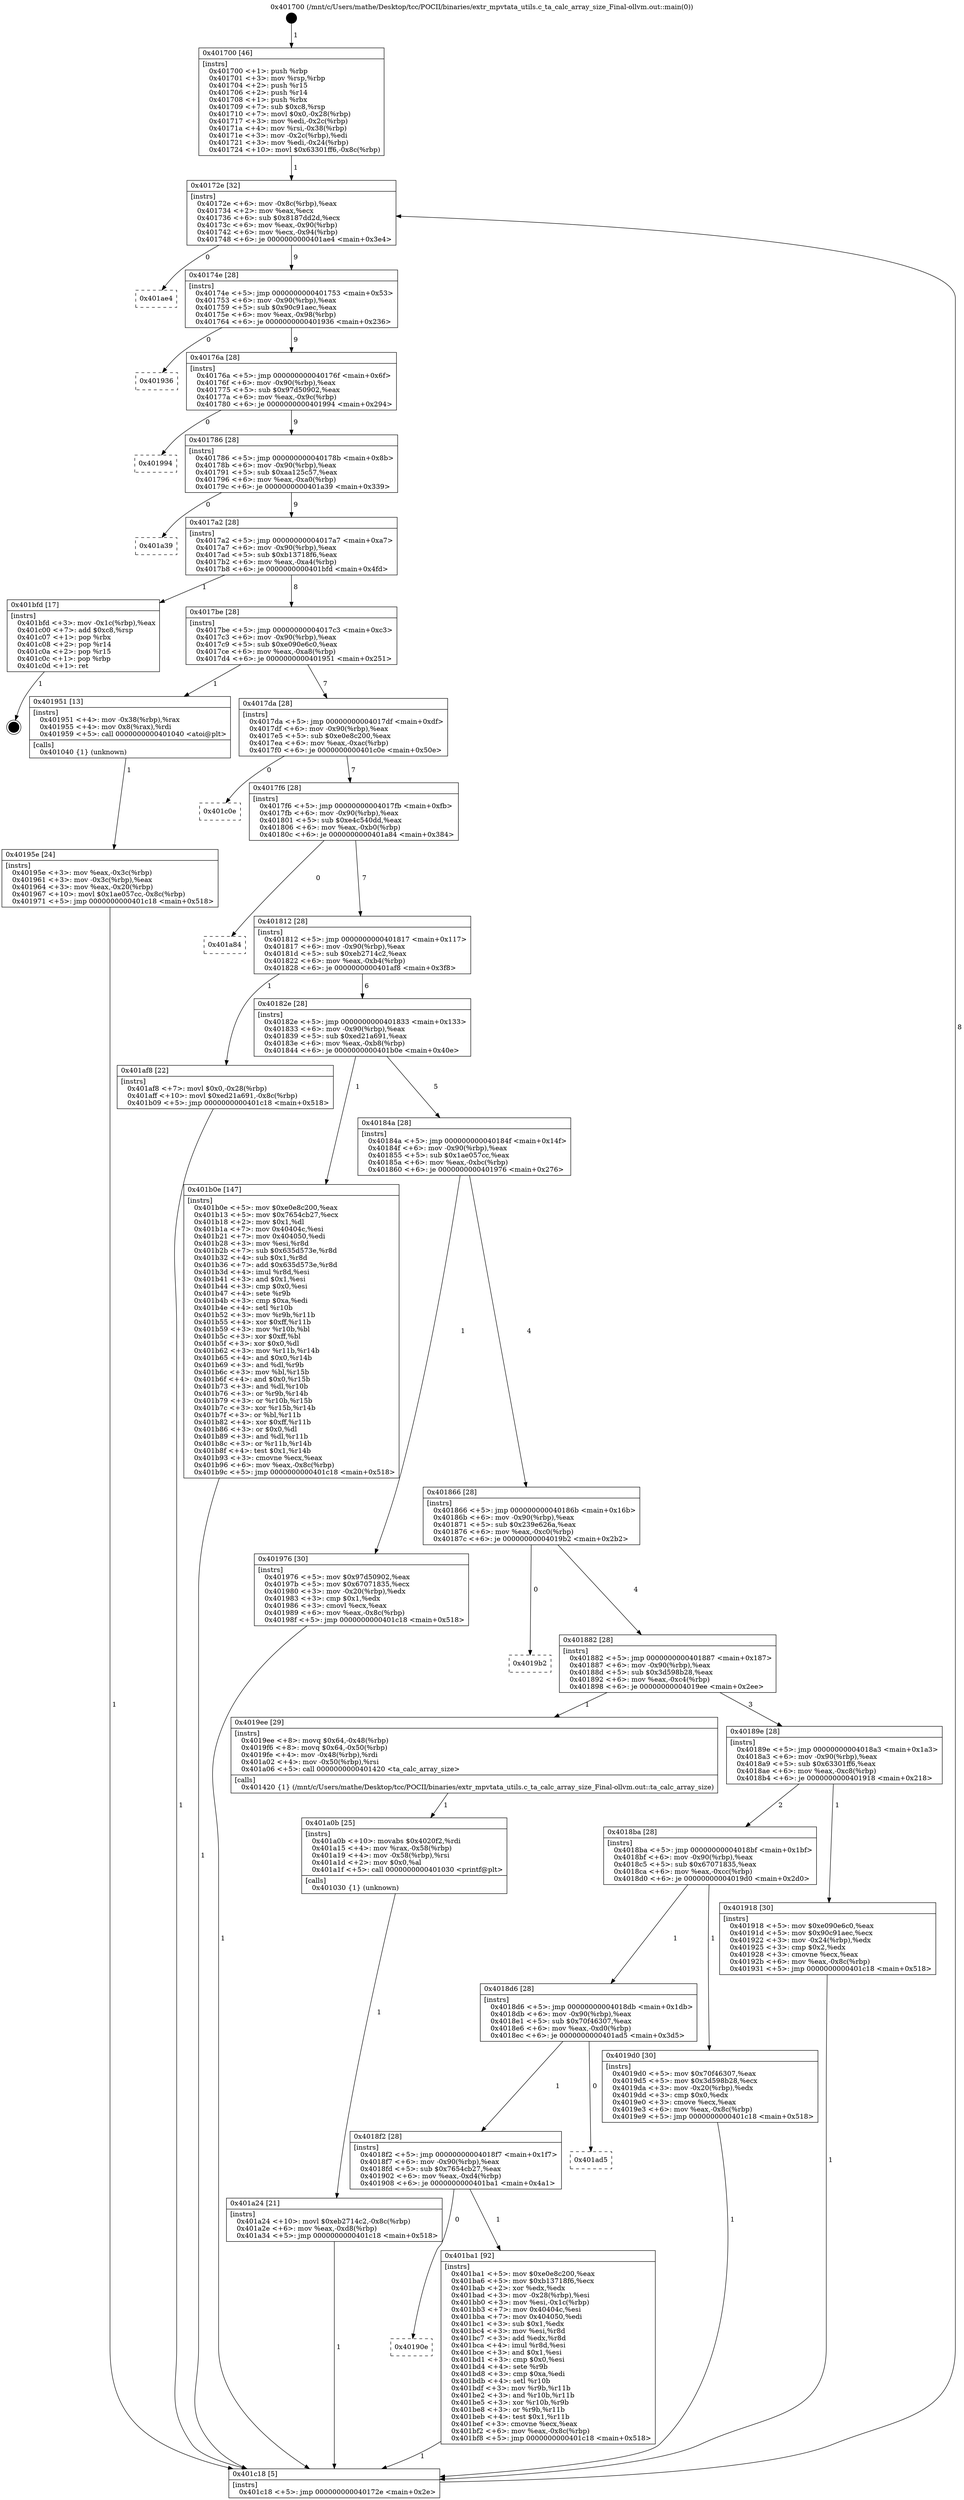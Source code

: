 digraph "0x401700" {
  label = "0x401700 (/mnt/c/Users/mathe/Desktop/tcc/POCII/binaries/extr_mpvtata_utils.c_ta_calc_array_size_Final-ollvm.out::main(0))"
  labelloc = "t"
  node[shape=record]

  Entry [label="",width=0.3,height=0.3,shape=circle,fillcolor=black,style=filled]
  "0x40172e" [label="{
     0x40172e [32]\l
     | [instrs]\l
     &nbsp;&nbsp;0x40172e \<+6\>: mov -0x8c(%rbp),%eax\l
     &nbsp;&nbsp;0x401734 \<+2\>: mov %eax,%ecx\l
     &nbsp;&nbsp;0x401736 \<+6\>: sub $0x8187dd2d,%ecx\l
     &nbsp;&nbsp;0x40173c \<+6\>: mov %eax,-0x90(%rbp)\l
     &nbsp;&nbsp;0x401742 \<+6\>: mov %ecx,-0x94(%rbp)\l
     &nbsp;&nbsp;0x401748 \<+6\>: je 0000000000401ae4 \<main+0x3e4\>\l
  }"]
  "0x401ae4" [label="{
     0x401ae4\l
  }", style=dashed]
  "0x40174e" [label="{
     0x40174e [28]\l
     | [instrs]\l
     &nbsp;&nbsp;0x40174e \<+5\>: jmp 0000000000401753 \<main+0x53\>\l
     &nbsp;&nbsp;0x401753 \<+6\>: mov -0x90(%rbp),%eax\l
     &nbsp;&nbsp;0x401759 \<+5\>: sub $0x90c91aec,%eax\l
     &nbsp;&nbsp;0x40175e \<+6\>: mov %eax,-0x98(%rbp)\l
     &nbsp;&nbsp;0x401764 \<+6\>: je 0000000000401936 \<main+0x236\>\l
  }"]
  Exit [label="",width=0.3,height=0.3,shape=circle,fillcolor=black,style=filled,peripheries=2]
  "0x401936" [label="{
     0x401936\l
  }", style=dashed]
  "0x40176a" [label="{
     0x40176a [28]\l
     | [instrs]\l
     &nbsp;&nbsp;0x40176a \<+5\>: jmp 000000000040176f \<main+0x6f\>\l
     &nbsp;&nbsp;0x40176f \<+6\>: mov -0x90(%rbp),%eax\l
     &nbsp;&nbsp;0x401775 \<+5\>: sub $0x97d50902,%eax\l
     &nbsp;&nbsp;0x40177a \<+6\>: mov %eax,-0x9c(%rbp)\l
     &nbsp;&nbsp;0x401780 \<+6\>: je 0000000000401994 \<main+0x294\>\l
  }"]
  "0x40190e" [label="{
     0x40190e\l
  }", style=dashed]
  "0x401994" [label="{
     0x401994\l
  }", style=dashed]
  "0x401786" [label="{
     0x401786 [28]\l
     | [instrs]\l
     &nbsp;&nbsp;0x401786 \<+5\>: jmp 000000000040178b \<main+0x8b\>\l
     &nbsp;&nbsp;0x40178b \<+6\>: mov -0x90(%rbp),%eax\l
     &nbsp;&nbsp;0x401791 \<+5\>: sub $0xaa125c57,%eax\l
     &nbsp;&nbsp;0x401796 \<+6\>: mov %eax,-0xa0(%rbp)\l
     &nbsp;&nbsp;0x40179c \<+6\>: je 0000000000401a39 \<main+0x339\>\l
  }"]
  "0x401ba1" [label="{
     0x401ba1 [92]\l
     | [instrs]\l
     &nbsp;&nbsp;0x401ba1 \<+5\>: mov $0xe0e8c200,%eax\l
     &nbsp;&nbsp;0x401ba6 \<+5\>: mov $0xb13718f6,%ecx\l
     &nbsp;&nbsp;0x401bab \<+2\>: xor %edx,%edx\l
     &nbsp;&nbsp;0x401bad \<+3\>: mov -0x28(%rbp),%esi\l
     &nbsp;&nbsp;0x401bb0 \<+3\>: mov %esi,-0x1c(%rbp)\l
     &nbsp;&nbsp;0x401bb3 \<+7\>: mov 0x40404c,%esi\l
     &nbsp;&nbsp;0x401bba \<+7\>: mov 0x404050,%edi\l
     &nbsp;&nbsp;0x401bc1 \<+3\>: sub $0x1,%edx\l
     &nbsp;&nbsp;0x401bc4 \<+3\>: mov %esi,%r8d\l
     &nbsp;&nbsp;0x401bc7 \<+3\>: add %edx,%r8d\l
     &nbsp;&nbsp;0x401bca \<+4\>: imul %r8d,%esi\l
     &nbsp;&nbsp;0x401bce \<+3\>: and $0x1,%esi\l
     &nbsp;&nbsp;0x401bd1 \<+3\>: cmp $0x0,%esi\l
     &nbsp;&nbsp;0x401bd4 \<+4\>: sete %r9b\l
     &nbsp;&nbsp;0x401bd8 \<+3\>: cmp $0xa,%edi\l
     &nbsp;&nbsp;0x401bdb \<+4\>: setl %r10b\l
     &nbsp;&nbsp;0x401bdf \<+3\>: mov %r9b,%r11b\l
     &nbsp;&nbsp;0x401be2 \<+3\>: and %r10b,%r11b\l
     &nbsp;&nbsp;0x401be5 \<+3\>: xor %r10b,%r9b\l
     &nbsp;&nbsp;0x401be8 \<+3\>: or %r9b,%r11b\l
     &nbsp;&nbsp;0x401beb \<+4\>: test $0x1,%r11b\l
     &nbsp;&nbsp;0x401bef \<+3\>: cmovne %ecx,%eax\l
     &nbsp;&nbsp;0x401bf2 \<+6\>: mov %eax,-0x8c(%rbp)\l
     &nbsp;&nbsp;0x401bf8 \<+5\>: jmp 0000000000401c18 \<main+0x518\>\l
  }"]
  "0x401a39" [label="{
     0x401a39\l
  }", style=dashed]
  "0x4017a2" [label="{
     0x4017a2 [28]\l
     | [instrs]\l
     &nbsp;&nbsp;0x4017a2 \<+5\>: jmp 00000000004017a7 \<main+0xa7\>\l
     &nbsp;&nbsp;0x4017a7 \<+6\>: mov -0x90(%rbp),%eax\l
     &nbsp;&nbsp;0x4017ad \<+5\>: sub $0xb13718f6,%eax\l
     &nbsp;&nbsp;0x4017b2 \<+6\>: mov %eax,-0xa4(%rbp)\l
     &nbsp;&nbsp;0x4017b8 \<+6\>: je 0000000000401bfd \<main+0x4fd\>\l
  }"]
  "0x4018f2" [label="{
     0x4018f2 [28]\l
     | [instrs]\l
     &nbsp;&nbsp;0x4018f2 \<+5\>: jmp 00000000004018f7 \<main+0x1f7\>\l
     &nbsp;&nbsp;0x4018f7 \<+6\>: mov -0x90(%rbp),%eax\l
     &nbsp;&nbsp;0x4018fd \<+5\>: sub $0x7654cb27,%eax\l
     &nbsp;&nbsp;0x401902 \<+6\>: mov %eax,-0xd4(%rbp)\l
     &nbsp;&nbsp;0x401908 \<+6\>: je 0000000000401ba1 \<main+0x4a1\>\l
  }"]
  "0x401bfd" [label="{
     0x401bfd [17]\l
     | [instrs]\l
     &nbsp;&nbsp;0x401bfd \<+3\>: mov -0x1c(%rbp),%eax\l
     &nbsp;&nbsp;0x401c00 \<+7\>: add $0xc8,%rsp\l
     &nbsp;&nbsp;0x401c07 \<+1\>: pop %rbx\l
     &nbsp;&nbsp;0x401c08 \<+2\>: pop %r14\l
     &nbsp;&nbsp;0x401c0a \<+2\>: pop %r15\l
     &nbsp;&nbsp;0x401c0c \<+1\>: pop %rbp\l
     &nbsp;&nbsp;0x401c0d \<+1\>: ret\l
  }"]
  "0x4017be" [label="{
     0x4017be [28]\l
     | [instrs]\l
     &nbsp;&nbsp;0x4017be \<+5\>: jmp 00000000004017c3 \<main+0xc3\>\l
     &nbsp;&nbsp;0x4017c3 \<+6\>: mov -0x90(%rbp),%eax\l
     &nbsp;&nbsp;0x4017c9 \<+5\>: sub $0xe090e6c0,%eax\l
     &nbsp;&nbsp;0x4017ce \<+6\>: mov %eax,-0xa8(%rbp)\l
     &nbsp;&nbsp;0x4017d4 \<+6\>: je 0000000000401951 \<main+0x251\>\l
  }"]
  "0x401ad5" [label="{
     0x401ad5\l
  }", style=dashed]
  "0x401951" [label="{
     0x401951 [13]\l
     | [instrs]\l
     &nbsp;&nbsp;0x401951 \<+4\>: mov -0x38(%rbp),%rax\l
     &nbsp;&nbsp;0x401955 \<+4\>: mov 0x8(%rax),%rdi\l
     &nbsp;&nbsp;0x401959 \<+5\>: call 0000000000401040 \<atoi@plt\>\l
     | [calls]\l
     &nbsp;&nbsp;0x401040 \{1\} (unknown)\l
  }"]
  "0x4017da" [label="{
     0x4017da [28]\l
     | [instrs]\l
     &nbsp;&nbsp;0x4017da \<+5\>: jmp 00000000004017df \<main+0xdf\>\l
     &nbsp;&nbsp;0x4017df \<+6\>: mov -0x90(%rbp),%eax\l
     &nbsp;&nbsp;0x4017e5 \<+5\>: sub $0xe0e8c200,%eax\l
     &nbsp;&nbsp;0x4017ea \<+6\>: mov %eax,-0xac(%rbp)\l
     &nbsp;&nbsp;0x4017f0 \<+6\>: je 0000000000401c0e \<main+0x50e\>\l
  }"]
  "0x401a24" [label="{
     0x401a24 [21]\l
     | [instrs]\l
     &nbsp;&nbsp;0x401a24 \<+10\>: movl $0xeb2714c2,-0x8c(%rbp)\l
     &nbsp;&nbsp;0x401a2e \<+6\>: mov %eax,-0xd8(%rbp)\l
     &nbsp;&nbsp;0x401a34 \<+5\>: jmp 0000000000401c18 \<main+0x518\>\l
  }"]
  "0x401c0e" [label="{
     0x401c0e\l
  }", style=dashed]
  "0x4017f6" [label="{
     0x4017f6 [28]\l
     | [instrs]\l
     &nbsp;&nbsp;0x4017f6 \<+5\>: jmp 00000000004017fb \<main+0xfb\>\l
     &nbsp;&nbsp;0x4017fb \<+6\>: mov -0x90(%rbp),%eax\l
     &nbsp;&nbsp;0x401801 \<+5\>: sub $0xe4c540dd,%eax\l
     &nbsp;&nbsp;0x401806 \<+6\>: mov %eax,-0xb0(%rbp)\l
     &nbsp;&nbsp;0x40180c \<+6\>: je 0000000000401a84 \<main+0x384\>\l
  }"]
  "0x401a0b" [label="{
     0x401a0b [25]\l
     | [instrs]\l
     &nbsp;&nbsp;0x401a0b \<+10\>: movabs $0x4020f2,%rdi\l
     &nbsp;&nbsp;0x401a15 \<+4\>: mov %rax,-0x58(%rbp)\l
     &nbsp;&nbsp;0x401a19 \<+4\>: mov -0x58(%rbp),%rsi\l
     &nbsp;&nbsp;0x401a1d \<+2\>: mov $0x0,%al\l
     &nbsp;&nbsp;0x401a1f \<+5\>: call 0000000000401030 \<printf@plt\>\l
     | [calls]\l
     &nbsp;&nbsp;0x401030 \{1\} (unknown)\l
  }"]
  "0x401a84" [label="{
     0x401a84\l
  }", style=dashed]
  "0x401812" [label="{
     0x401812 [28]\l
     | [instrs]\l
     &nbsp;&nbsp;0x401812 \<+5\>: jmp 0000000000401817 \<main+0x117\>\l
     &nbsp;&nbsp;0x401817 \<+6\>: mov -0x90(%rbp),%eax\l
     &nbsp;&nbsp;0x40181d \<+5\>: sub $0xeb2714c2,%eax\l
     &nbsp;&nbsp;0x401822 \<+6\>: mov %eax,-0xb4(%rbp)\l
     &nbsp;&nbsp;0x401828 \<+6\>: je 0000000000401af8 \<main+0x3f8\>\l
  }"]
  "0x4018d6" [label="{
     0x4018d6 [28]\l
     | [instrs]\l
     &nbsp;&nbsp;0x4018d6 \<+5\>: jmp 00000000004018db \<main+0x1db\>\l
     &nbsp;&nbsp;0x4018db \<+6\>: mov -0x90(%rbp),%eax\l
     &nbsp;&nbsp;0x4018e1 \<+5\>: sub $0x70f46307,%eax\l
     &nbsp;&nbsp;0x4018e6 \<+6\>: mov %eax,-0xd0(%rbp)\l
     &nbsp;&nbsp;0x4018ec \<+6\>: je 0000000000401ad5 \<main+0x3d5\>\l
  }"]
  "0x401af8" [label="{
     0x401af8 [22]\l
     | [instrs]\l
     &nbsp;&nbsp;0x401af8 \<+7\>: movl $0x0,-0x28(%rbp)\l
     &nbsp;&nbsp;0x401aff \<+10\>: movl $0xed21a691,-0x8c(%rbp)\l
     &nbsp;&nbsp;0x401b09 \<+5\>: jmp 0000000000401c18 \<main+0x518\>\l
  }"]
  "0x40182e" [label="{
     0x40182e [28]\l
     | [instrs]\l
     &nbsp;&nbsp;0x40182e \<+5\>: jmp 0000000000401833 \<main+0x133\>\l
     &nbsp;&nbsp;0x401833 \<+6\>: mov -0x90(%rbp),%eax\l
     &nbsp;&nbsp;0x401839 \<+5\>: sub $0xed21a691,%eax\l
     &nbsp;&nbsp;0x40183e \<+6\>: mov %eax,-0xb8(%rbp)\l
     &nbsp;&nbsp;0x401844 \<+6\>: je 0000000000401b0e \<main+0x40e\>\l
  }"]
  "0x4019d0" [label="{
     0x4019d0 [30]\l
     | [instrs]\l
     &nbsp;&nbsp;0x4019d0 \<+5\>: mov $0x70f46307,%eax\l
     &nbsp;&nbsp;0x4019d5 \<+5\>: mov $0x3d598b28,%ecx\l
     &nbsp;&nbsp;0x4019da \<+3\>: mov -0x20(%rbp),%edx\l
     &nbsp;&nbsp;0x4019dd \<+3\>: cmp $0x0,%edx\l
     &nbsp;&nbsp;0x4019e0 \<+3\>: cmove %ecx,%eax\l
     &nbsp;&nbsp;0x4019e3 \<+6\>: mov %eax,-0x8c(%rbp)\l
     &nbsp;&nbsp;0x4019e9 \<+5\>: jmp 0000000000401c18 \<main+0x518\>\l
  }"]
  "0x401b0e" [label="{
     0x401b0e [147]\l
     | [instrs]\l
     &nbsp;&nbsp;0x401b0e \<+5\>: mov $0xe0e8c200,%eax\l
     &nbsp;&nbsp;0x401b13 \<+5\>: mov $0x7654cb27,%ecx\l
     &nbsp;&nbsp;0x401b18 \<+2\>: mov $0x1,%dl\l
     &nbsp;&nbsp;0x401b1a \<+7\>: mov 0x40404c,%esi\l
     &nbsp;&nbsp;0x401b21 \<+7\>: mov 0x404050,%edi\l
     &nbsp;&nbsp;0x401b28 \<+3\>: mov %esi,%r8d\l
     &nbsp;&nbsp;0x401b2b \<+7\>: sub $0x635d573e,%r8d\l
     &nbsp;&nbsp;0x401b32 \<+4\>: sub $0x1,%r8d\l
     &nbsp;&nbsp;0x401b36 \<+7\>: add $0x635d573e,%r8d\l
     &nbsp;&nbsp;0x401b3d \<+4\>: imul %r8d,%esi\l
     &nbsp;&nbsp;0x401b41 \<+3\>: and $0x1,%esi\l
     &nbsp;&nbsp;0x401b44 \<+3\>: cmp $0x0,%esi\l
     &nbsp;&nbsp;0x401b47 \<+4\>: sete %r9b\l
     &nbsp;&nbsp;0x401b4b \<+3\>: cmp $0xa,%edi\l
     &nbsp;&nbsp;0x401b4e \<+4\>: setl %r10b\l
     &nbsp;&nbsp;0x401b52 \<+3\>: mov %r9b,%r11b\l
     &nbsp;&nbsp;0x401b55 \<+4\>: xor $0xff,%r11b\l
     &nbsp;&nbsp;0x401b59 \<+3\>: mov %r10b,%bl\l
     &nbsp;&nbsp;0x401b5c \<+3\>: xor $0xff,%bl\l
     &nbsp;&nbsp;0x401b5f \<+3\>: xor $0x0,%dl\l
     &nbsp;&nbsp;0x401b62 \<+3\>: mov %r11b,%r14b\l
     &nbsp;&nbsp;0x401b65 \<+4\>: and $0x0,%r14b\l
     &nbsp;&nbsp;0x401b69 \<+3\>: and %dl,%r9b\l
     &nbsp;&nbsp;0x401b6c \<+3\>: mov %bl,%r15b\l
     &nbsp;&nbsp;0x401b6f \<+4\>: and $0x0,%r15b\l
     &nbsp;&nbsp;0x401b73 \<+3\>: and %dl,%r10b\l
     &nbsp;&nbsp;0x401b76 \<+3\>: or %r9b,%r14b\l
     &nbsp;&nbsp;0x401b79 \<+3\>: or %r10b,%r15b\l
     &nbsp;&nbsp;0x401b7c \<+3\>: xor %r15b,%r14b\l
     &nbsp;&nbsp;0x401b7f \<+3\>: or %bl,%r11b\l
     &nbsp;&nbsp;0x401b82 \<+4\>: xor $0xff,%r11b\l
     &nbsp;&nbsp;0x401b86 \<+3\>: or $0x0,%dl\l
     &nbsp;&nbsp;0x401b89 \<+3\>: and %dl,%r11b\l
     &nbsp;&nbsp;0x401b8c \<+3\>: or %r11b,%r14b\l
     &nbsp;&nbsp;0x401b8f \<+4\>: test $0x1,%r14b\l
     &nbsp;&nbsp;0x401b93 \<+3\>: cmovne %ecx,%eax\l
     &nbsp;&nbsp;0x401b96 \<+6\>: mov %eax,-0x8c(%rbp)\l
     &nbsp;&nbsp;0x401b9c \<+5\>: jmp 0000000000401c18 \<main+0x518\>\l
  }"]
  "0x40184a" [label="{
     0x40184a [28]\l
     | [instrs]\l
     &nbsp;&nbsp;0x40184a \<+5\>: jmp 000000000040184f \<main+0x14f\>\l
     &nbsp;&nbsp;0x40184f \<+6\>: mov -0x90(%rbp),%eax\l
     &nbsp;&nbsp;0x401855 \<+5\>: sub $0x1ae057cc,%eax\l
     &nbsp;&nbsp;0x40185a \<+6\>: mov %eax,-0xbc(%rbp)\l
     &nbsp;&nbsp;0x401860 \<+6\>: je 0000000000401976 \<main+0x276\>\l
  }"]
  "0x40195e" [label="{
     0x40195e [24]\l
     | [instrs]\l
     &nbsp;&nbsp;0x40195e \<+3\>: mov %eax,-0x3c(%rbp)\l
     &nbsp;&nbsp;0x401961 \<+3\>: mov -0x3c(%rbp),%eax\l
     &nbsp;&nbsp;0x401964 \<+3\>: mov %eax,-0x20(%rbp)\l
     &nbsp;&nbsp;0x401967 \<+10\>: movl $0x1ae057cc,-0x8c(%rbp)\l
     &nbsp;&nbsp;0x401971 \<+5\>: jmp 0000000000401c18 \<main+0x518\>\l
  }"]
  "0x401976" [label="{
     0x401976 [30]\l
     | [instrs]\l
     &nbsp;&nbsp;0x401976 \<+5\>: mov $0x97d50902,%eax\l
     &nbsp;&nbsp;0x40197b \<+5\>: mov $0x67071835,%ecx\l
     &nbsp;&nbsp;0x401980 \<+3\>: mov -0x20(%rbp),%edx\l
     &nbsp;&nbsp;0x401983 \<+3\>: cmp $0x1,%edx\l
     &nbsp;&nbsp;0x401986 \<+3\>: cmovl %ecx,%eax\l
     &nbsp;&nbsp;0x401989 \<+6\>: mov %eax,-0x8c(%rbp)\l
     &nbsp;&nbsp;0x40198f \<+5\>: jmp 0000000000401c18 \<main+0x518\>\l
  }"]
  "0x401866" [label="{
     0x401866 [28]\l
     | [instrs]\l
     &nbsp;&nbsp;0x401866 \<+5\>: jmp 000000000040186b \<main+0x16b\>\l
     &nbsp;&nbsp;0x40186b \<+6\>: mov -0x90(%rbp),%eax\l
     &nbsp;&nbsp;0x401871 \<+5\>: sub $0x239e626a,%eax\l
     &nbsp;&nbsp;0x401876 \<+6\>: mov %eax,-0xc0(%rbp)\l
     &nbsp;&nbsp;0x40187c \<+6\>: je 00000000004019b2 \<main+0x2b2\>\l
  }"]
  "0x401700" [label="{
     0x401700 [46]\l
     | [instrs]\l
     &nbsp;&nbsp;0x401700 \<+1\>: push %rbp\l
     &nbsp;&nbsp;0x401701 \<+3\>: mov %rsp,%rbp\l
     &nbsp;&nbsp;0x401704 \<+2\>: push %r15\l
     &nbsp;&nbsp;0x401706 \<+2\>: push %r14\l
     &nbsp;&nbsp;0x401708 \<+1\>: push %rbx\l
     &nbsp;&nbsp;0x401709 \<+7\>: sub $0xc8,%rsp\l
     &nbsp;&nbsp;0x401710 \<+7\>: movl $0x0,-0x28(%rbp)\l
     &nbsp;&nbsp;0x401717 \<+3\>: mov %edi,-0x2c(%rbp)\l
     &nbsp;&nbsp;0x40171a \<+4\>: mov %rsi,-0x38(%rbp)\l
     &nbsp;&nbsp;0x40171e \<+3\>: mov -0x2c(%rbp),%edi\l
     &nbsp;&nbsp;0x401721 \<+3\>: mov %edi,-0x24(%rbp)\l
     &nbsp;&nbsp;0x401724 \<+10\>: movl $0x63301ff6,-0x8c(%rbp)\l
  }"]
  "0x4019b2" [label="{
     0x4019b2\l
  }", style=dashed]
  "0x401882" [label="{
     0x401882 [28]\l
     | [instrs]\l
     &nbsp;&nbsp;0x401882 \<+5\>: jmp 0000000000401887 \<main+0x187\>\l
     &nbsp;&nbsp;0x401887 \<+6\>: mov -0x90(%rbp),%eax\l
     &nbsp;&nbsp;0x40188d \<+5\>: sub $0x3d598b28,%eax\l
     &nbsp;&nbsp;0x401892 \<+6\>: mov %eax,-0xc4(%rbp)\l
     &nbsp;&nbsp;0x401898 \<+6\>: je 00000000004019ee \<main+0x2ee\>\l
  }"]
  "0x401c18" [label="{
     0x401c18 [5]\l
     | [instrs]\l
     &nbsp;&nbsp;0x401c18 \<+5\>: jmp 000000000040172e \<main+0x2e\>\l
  }"]
  "0x4019ee" [label="{
     0x4019ee [29]\l
     | [instrs]\l
     &nbsp;&nbsp;0x4019ee \<+8\>: movq $0x64,-0x48(%rbp)\l
     &nbsp;&nbsp;0x4019f6 \<+8\>: movq $0x64,-0x50(%rbp)\l
     &nbsp;&nbsp;0x4019fe \<+4\>: mov -0x48(%rbp),%rdi\l
     &nbsp;&nbsp;0x401a02 \<+4\>: mov -0x50(%rbp),%rsi\l
     &nbsp;&nbsp;0x401a06 \<+5\>: call 0000000000401420 \<ta_calc_array_size\>\l
     | [calls]\l
     &nbsp;&nbsp;0x401420 \{1\} (/mnt/c/Users/mathe/Desktop/tcc/POCII/binaries/extr_mpvtata_utils.c_ta_calc_array_size_Final-ollvm.out::ta_calc_array_size)\l
  }"]
  "0x40189e" [label="{
     0x40189e [28]\l
     | [instrs]\l
     &nbsp;&nbsp;0x40189e \<+5\>: jmp 00000000004018a3 \<main+0x1a3\>\l
     &nbsp;&nbsp;0x4018a3 \<+6\>: mov -0x90(%rbp),%eax\l
     &nbsp;&nbsp;0x4018a9 \<+5\>: sub $0x63301ff6,%eax\l
     &nbsp;&nbsp;0x4018ae \<+6\>: mov %eax,-0xc8(%rbp)\l
     &nbsp;&nbsp;0x4018b4 \<+6\>: je 0000000000401918 \<main+0x218\>\l
  }"]
  "0x4018ba" [label="{
     0x4018ba [28]\l
     | [instrs]\l
     &nbsp;&nbsp;0x4018ba \<+5\>: jmp 00000000004018bf \<main+0x1bf\>\l
     &nbsp;&nbsp;0x4018bf \<+6\>: mov -0x90(%rbp),%eax\l
     &nbsp;&nbsp;0x4018c5 \<+5\>: sub $0x67071835,%eax\l
     &nbsp;&nbsp;0x4018ca \<+6\>: mov %eax,-0xcc(%rbp)\l
     &nbsp;&nbsp;0x4018d0 \<+6\>: je 00000000004019d0 \<main+0x2d0\>\l
  }"]
  "0x401918" [label="{
     0x401918 [30]\l
     | [instrs]\l
     &nbsp;&nbsp;0x401918 \<+5\>: mov $0xe090e6c0,%eax\l
     &nbsp;&nbsp;0x40191d \<+5\>: mov $0x90c91aec,%ecx\l
     &nbsp;&nbsp;0x401922 \<+3\>: mov -0x24(%rbp),%edx\l
     &nbsp;&nbsp;0x401925 \<+3\>: cmp $0x2,%edx\l
     &nbsp;&nbsp;0x401928 \<+3\>: cmovne %ecx,%eax\l
     &nbsp;&nbsp;0x40192b \<+6\>: mov %eax,-0x8c(%rbp)\l
     &nbsp;&nbsp;0x401931 \<+5\>: jmp 0000000000401c18 \<main+0x518\>\l
  }"]
  Entry -> "0x401700" [label=" 1"]
  "0x40172e" -> "0x401ae4" [label=" 0"]
  "0x40172e" -> "0x40174e" [label=" 9"]
  "0x401bfd" -> Exit [label=" 1"]
  "0x40174e" -> "0x401936" [label=" 0"]
  "0x40174e" -> "0x40176a" [label=" 9"]
  "0x401ba1" -> "0x401c18" [label=" 1"]
  "0x40176a" -> "0x401994" [label=" 0"]
  "0x40176a" -> "0x401786" [label=" 9"]
  "0x4018f2" -> "0x40190e" [label=" 0"]
  "0x401786" -> "0x401a39" [label=" 0"]
  "0x401786" -> "0x4017a2" [label=" 9"]
  "0x4018f2" -> "0x401ba1" [label=" 1"]
  "0x4017a2" -> "0x401bfd" [label=" 1"]
  "0x4017a2" -> "0x4017be" [label=" 8"]
  "0x4018d6" -> "0x4018f2" [label=" 1"]
  "0x4017be" -> "0x401951" [label=" 1"]
  "0x4017be" -> "0x4017da" [label=" 7"]
  "0x4018d6" -> "0x401ad5" [label=" 0"]
  "0x4017da" -> "0x401c0e" [label=" 0"]
  "0x4017da" -> "0x4017f6" [label=" 7"]
  "0x401b0e" -> "0x401c18" [label=" 1"]
  "0x4017f6" -> "0x401a84" [label=" 0"]
  "0x4017f6" -> "0x401812" [label=" 7"]
  "0x401af8" -> "0x401c18" [label=" 1"]
  "0x401812" -> "0x401af8" [label=" 1"]
  "0x401812" -> "0x40182e" [label=" 6"]
  "0x401a24" -> "0x401c18" [label=" 1"]
  "0x40182e" -> "0x401b0e" [label=" 1"]
  "0x40182e" -> "0x40184a" [label=" 5"]
  "0x401a0b" -> "0x401a24" [label=" 1"]
  "0x40184a" -> "0x401976" [label=" 1"]
  "0x40184a" -> "0x401866" [label=" 4"]
  "0x4019d0" -> "0x401c18" [label=" 1"]
  "0x401866" -> "0x4019b2" [label=" 0"]
  "0x401866" -> "0x401882" [label=" 4"]
  "0x4018ba" -> "0x4018d6" [label=" 1"]
  "0x401882" -> "0x4019ee" [label=" 1"]
  "0x401882" -> "0x40189e" [label=" 3"]
  "0x4018ba" -> "0x4019d0" [label=" 1"]
  "0x40189e" -> "0x401918" [label=" 1"]
  "0x40189e" -> "0x4018ba" [label=" 2"]
  "0x401918" -> "0x401c18" [label=" 1"]
  "0x401700" -> "0x40172e" [label=" 1"]
  "0x401c18" -> "0x40172e" [label=" 8"]
  "0x401951" -> "0x40195e" [label=" 1"]
  "0x40195e" -> "0x401c18" [label=" 1"]
  "0x401976" -> "0x401c18" [label=" 1"]
  "0x4019ee" -> "0x401a0b" [label=" 1"]
}
